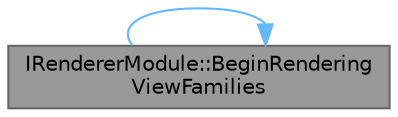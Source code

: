digraph "IRendererModule::BeginRenderingViewFamilies"
{
 // INTERACTIVE_SVG=YES
 // LATEX_PDF_SIZE
  bgcolor="transparent";
  edge [fontname=Helvetica,fontsize=10,labelfontname=Helvetica,labelfontsize=10];
  node [fontname=Helvetica,fontsize=10,shape=box,height=0.2,width=0.4];
  rankdir="LR";
  Node1 [id="Node000001",label="IRendererModule::BeginRendering\lViewFamilies",height=0.2,width=0.4,color="gray40", fillcolor="grey60", style="filled", fontcolor="black",tooltip="Experimental: Render multiple view families in a single scene render call."];
  Node1 -> Node1 [id="edge1_Node000001_Node000001",color="steelblue1",style="solid",tooltip=" "];
}
